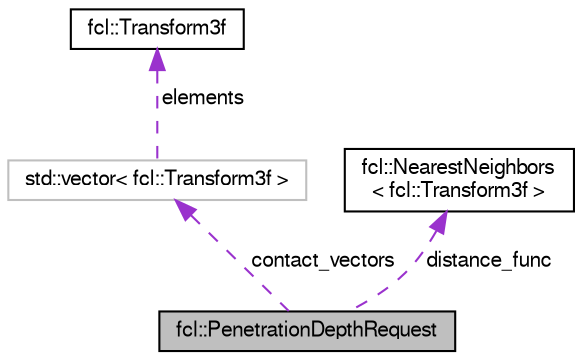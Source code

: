 digraph "fcl::PenetrationDepthRequest"
{
  edge [fontname="FreeSans",fontsize="10",labelfontname="FreeSans",labelfontsize="10"];
  node [fontname="FreeSans",fontsize="10",shape=record];
  Node1 [label="fcl::PenetrationDepthRequest",height=0.2,width=0.4,color="black", fillcolor="grey75", style="filled" fontcolor="black"];
  Node2 -> Node1 [dir="back",color="darkorchid3",fontsize="10",style="dashed",label=" contact_vectors" ,fontname="FreeSans"];
  Node2 [label="std::vector\< fcl::Transform3f \>",height=0.2,width=0.4,color="grey75", fillcolor="white", style="filled"];
  Node3 -> Node2 [dir="back",color="darkorchid3",fontsize="10",style="dashed",label=" elements" ,fontname="FreeSans"];
  Node3 [label="fcl::Transform3f",height=0.2,width=0.4,color="black", fillcolor="white", style="filled",URL="$a00212.html",tooltip="Simple transform class used locally by InterpMotion. "];
  Node4 -> Node1 [dir="back",color="darkorchid3",fontsize="10",style="dashed",label=" distance_func" ,fontname="FreeSans"];
  Node4 [label="fcl::NearestNeighbors\l\< fcl::Transform3f \>",height=0.2,width=0.4,color="black", fillcolor="white", style="filled",URL="$a00126.html"];
}
